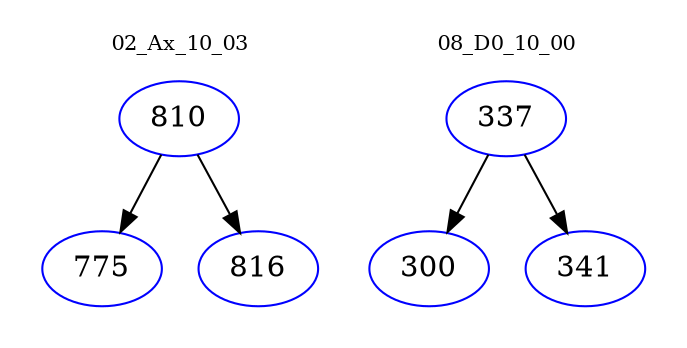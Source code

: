digraph{
subgraph cluster_0 {
color = white
label = "02_Ax_10_03";
fontsize=10;
T0_810 [label="810", color="blue"]
T0_810 -> T0_775 [color="black"]
T0_775 [label="775", color="blue"]
T0_810 -> T0_816 [color="black"]
T0_816 [label="816", color="blue"]
}
subgraph cluster_1 {
color = white
label = "08_D0_10_00";
fontsize=10;
T1_337 [label="337", color="blue"]
T1_337 -> T1_300 [color="black"]
T1_300 [label="300", color="blue"]
T1_337 -> T1_341 [color="black"]
T1_341 [label="341", color="blue"]
}
}
